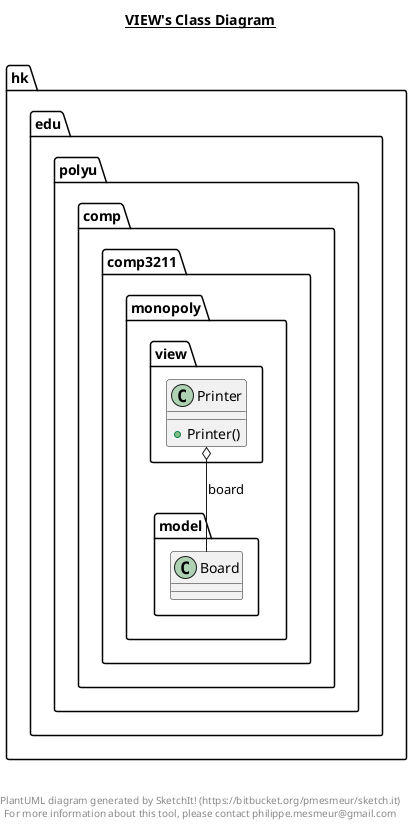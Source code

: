 @startuml

title __VIEW's Class Diagram__\n

  namespace hk.edu.polyu.comp.comp3211.monopoly {
    namespace view {
      class hk.edu.polyu.comp.comp3211.monopoly.view.Printer {
          + Printer()
      }
    }
  }
  

  hk.edu.polyu.comp.comp3211.monopoly.view.Printer o-- hk.edu.polyu.comp.comp3211.monopoly.model.Board : board


right footer


PlantUML diagram generated by SketchIt! (https://bitbucket.org/pmesmeur/sketch.it)
For more information about this tool, please contact philippe.mesmeur@gmail.com
endfooter

@enduml
